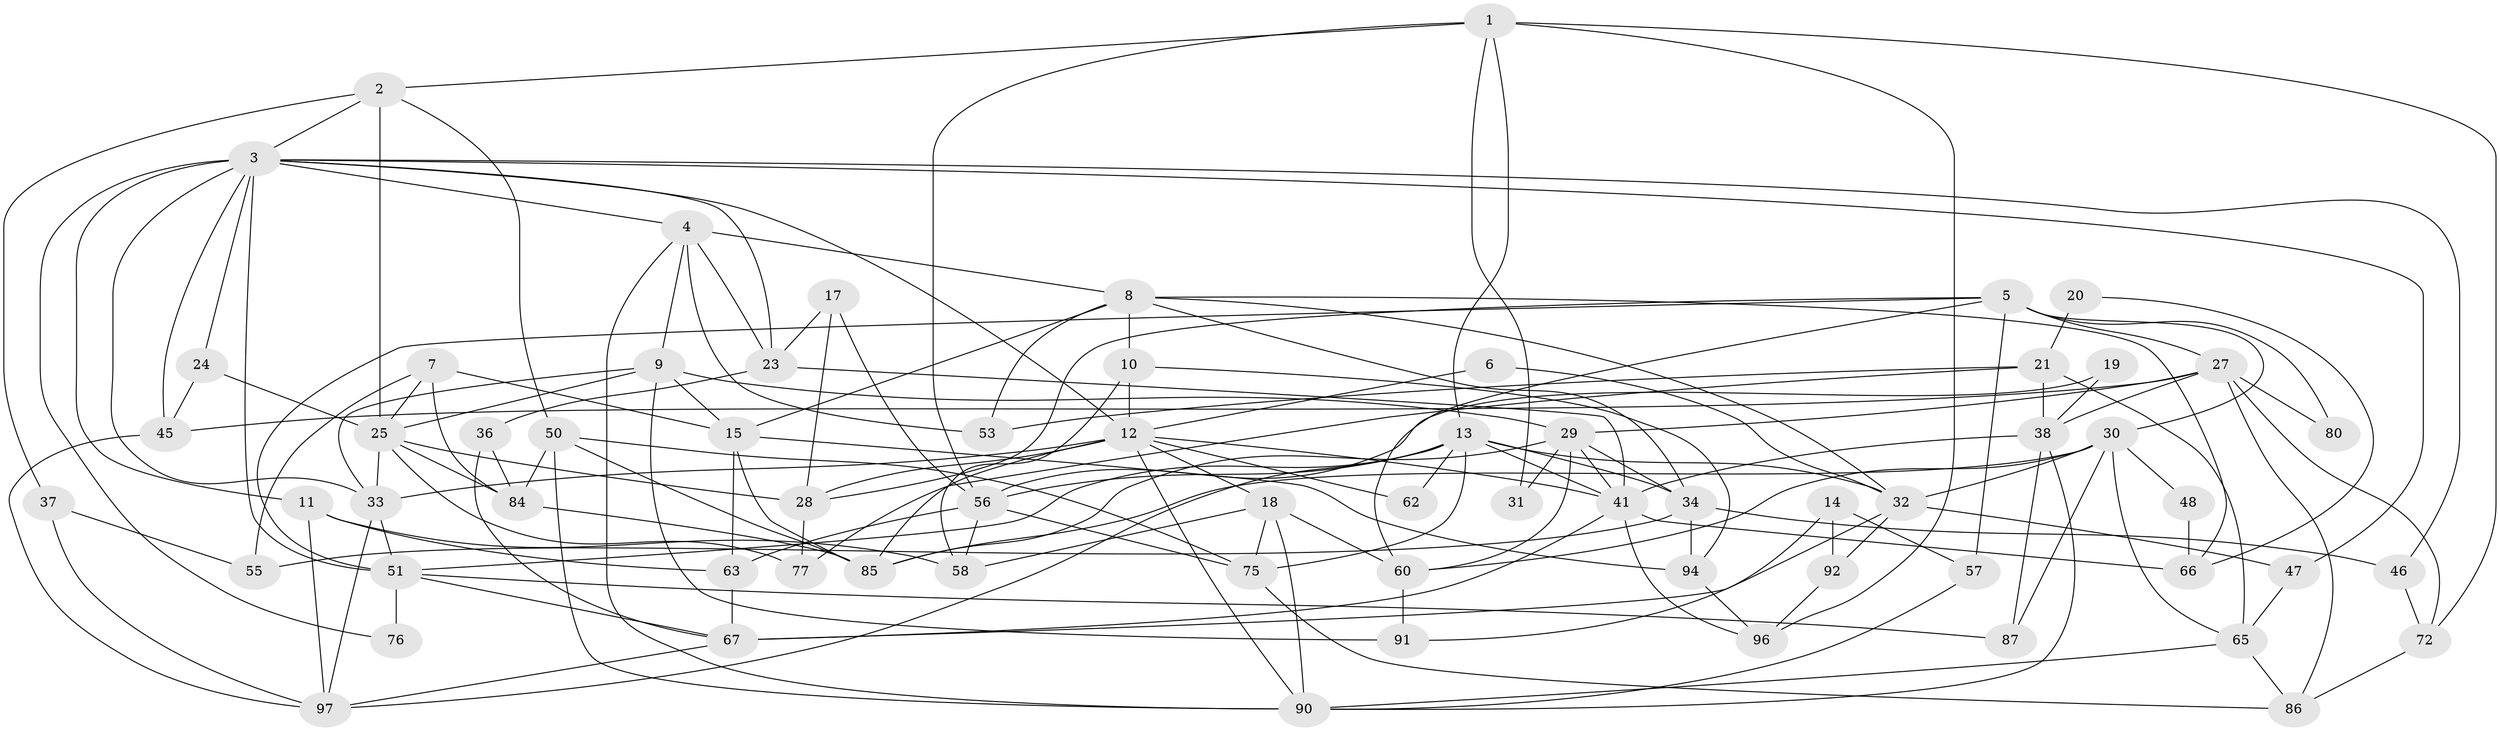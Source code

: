 // original degree distribution, {5: 0.18, 4: 0.3, 3: 0.26, 2: 0.14, 6: 0.06, 8: 0.01, 7: 0.04, 12: 0.01}
// Generated by graph-tools (version 1.1) at 2025/38/02/21/25 10:38:59]
// undirected, 67 vertices, 161 edges
graph export_dot {
graph [start="1"]
  node [color=gray90,style=filled];
  1 [super="+42"];
  2 [super="+52"];
  3 [super="+61"];
  4 [super="+64"];
  5 [super="+35"];
  6;
  7;
  8 [super="+40"];
  9;
  10;
  11;
  12 [super="+26"];
  13 [super="+79"];
  14;
  15 [super="+16"];
  17;
  18 [super="+59"];
  19;
  20 [super="+54"];
  21 [super="+22"];
  23;
  24 [super="+39"];
  25 [super="+49"];
  27 [super="+89"];
  28 [super="+73"];
  29 [super="+78"];
  30 [super="+88"];
  31;
  32 [super="+81"];
  33 [super="+43"];
  34 [super="+69"];
  36 [super="+71"];
  37;
  38 [super="+68"];
  41 [super="+44"];
  45;
  46;
  47;
  48;
  50 [super="+83"];
  51 [super="+74"];
  53;
  55;
  56 [super="+70"];
  57;
  58;
  60 [super="+93"];
  62;
  63;
  65 [super="+82"];
  66;
  67;
  72;
  75 [super="+98"];
  76;
  77;
  80;
  84;
  85;
  86;
  87 [super="+95"];
  90 [super="+99"];
  91;
  92;
  94;
  96;
  97 [super="+100"];
  1 -- 72;
  1 -- 31;
  1 -- 96;
  1 -- 13;
  1 -- 56;
  1 -- 2;
  2 -- 37;
  2 -- 50;
  2 -- 3;
  2 -- 25;
  3 -- 12;
  3 -- 33;
  3 -- 4;
  3 -- 11;
  3 -- 76;
  3 -- 45;
  3 -- 46;
  3 -- 47;
  3 -- 23;
  3 -- 51 [weight=2];
  3 -- 24;
  4 -- 53;
  4 -- 9;
  4 -- 23;
  4 -- 8;
  4 -- 90;
  5 -- 27;
  5 -- 57;
  5 -- 80;
  5 -- 51;
  5 -- 60;
  5 -- 30;
  5 -- 28;
  6 -- 32;
  6 -- 12;
  7 -- 25;
  7 -- 55;
  7 -- 84;
  7 -- 15;
  8 -- 10;
  8 -- 34;
  8 -- 66;
  8 -- 53;
  8 -- 15;
  8 -- 32;
  9 -- 25;
  9 -- 15;
  9 -- 29;
  9 -- 91;
  9 -- 33;
  10 -- 94;
  10 -- 58;
  10 -- 12;
  11 -- 63;
  11 -- 58;
  11 -- 97;
  12 -- 18;
  12 -- 28;
  12 -- 41;
  12 -- 62;
  12 -- 85;
  12 -- 33;
  12 -- 90;
  13 -- 62;
  13 -- 75;
  13 -- 97;
  13 -- 34;
  13 -- 41;
  13 -- 51;
  13 -- 32;
  13 -- 56;
  14 -- 92;
  14 -- 91;
  14 -- 57;
  15 -- 85;
  15 -- 63;
  15 -- 94;
  17 -- 23;
  17 -- 56;
  17 -- 28;
  18 -- 58;
  18 -- 90;
  18 -- 75;
  18 -- 60;
  19 -- 38;
  19 -- 56;
  20 -- 66;
  20 -- 21 [weight=2];
  21 -- 38;
  21 -- 77;
  21 -- 53;
  21 -- 65;
  23 -- 41;
  23 -- 36;
  24 -- 45;
  24 -- 25;
  25 -- 28;
  25 -- 33 [weight=2];
  25 -- 84;
  25 -- 77;
  27 -- 38;
  27 -- 45;
  27 -- 72;
  27 -- 29;
  27 -- 80;
  27 -- 86;
  28 -- 77;
  29 -- 85;
  29 -- 41;
  29 -- 60;
  29 -- 31;
  29 -- 34;
  30 -- 85;
  30 -- 87;
  30 -- 32;
  30 -- 65;
  30 -- 48;
  30 -- 60;
  32 -- 67 [weight=2];
  32 -- 47;
  32 -- 92;
  33 -- 97;
  33 -- 51;
  34 -- 94;
  34 -- 55;
  34 -- 46;
  36 -- 67;
  36 -- 84;
  37 -- 97;
  37 -- 55;
  38 -- 90;
  38 -- 41;
  38 -- 87;
  41 -- 66;
  41 -- 67;
  41 -- 96;
  45 -- 97;
  46 -- 72;
  47 -- 65;
  48 -- 66;
  50 -- 85;
  50 -- 75;
  50 -- 84;
  50 -- 90;
  51 -- 67;
  51 -- 76;
  51 -- 87;
  56 -- 63;
  56 -- 75;
  56 -- 58;
  57 -- 90;
  60 -- 91;
  63 -- 67;
  65 -- 86;
  65 -- 90;
  67 -- 97;
  72 -- 86;
  75 -- 86;
  84 -- 85;
  92 -- 96;
  94 -- 96;
}
